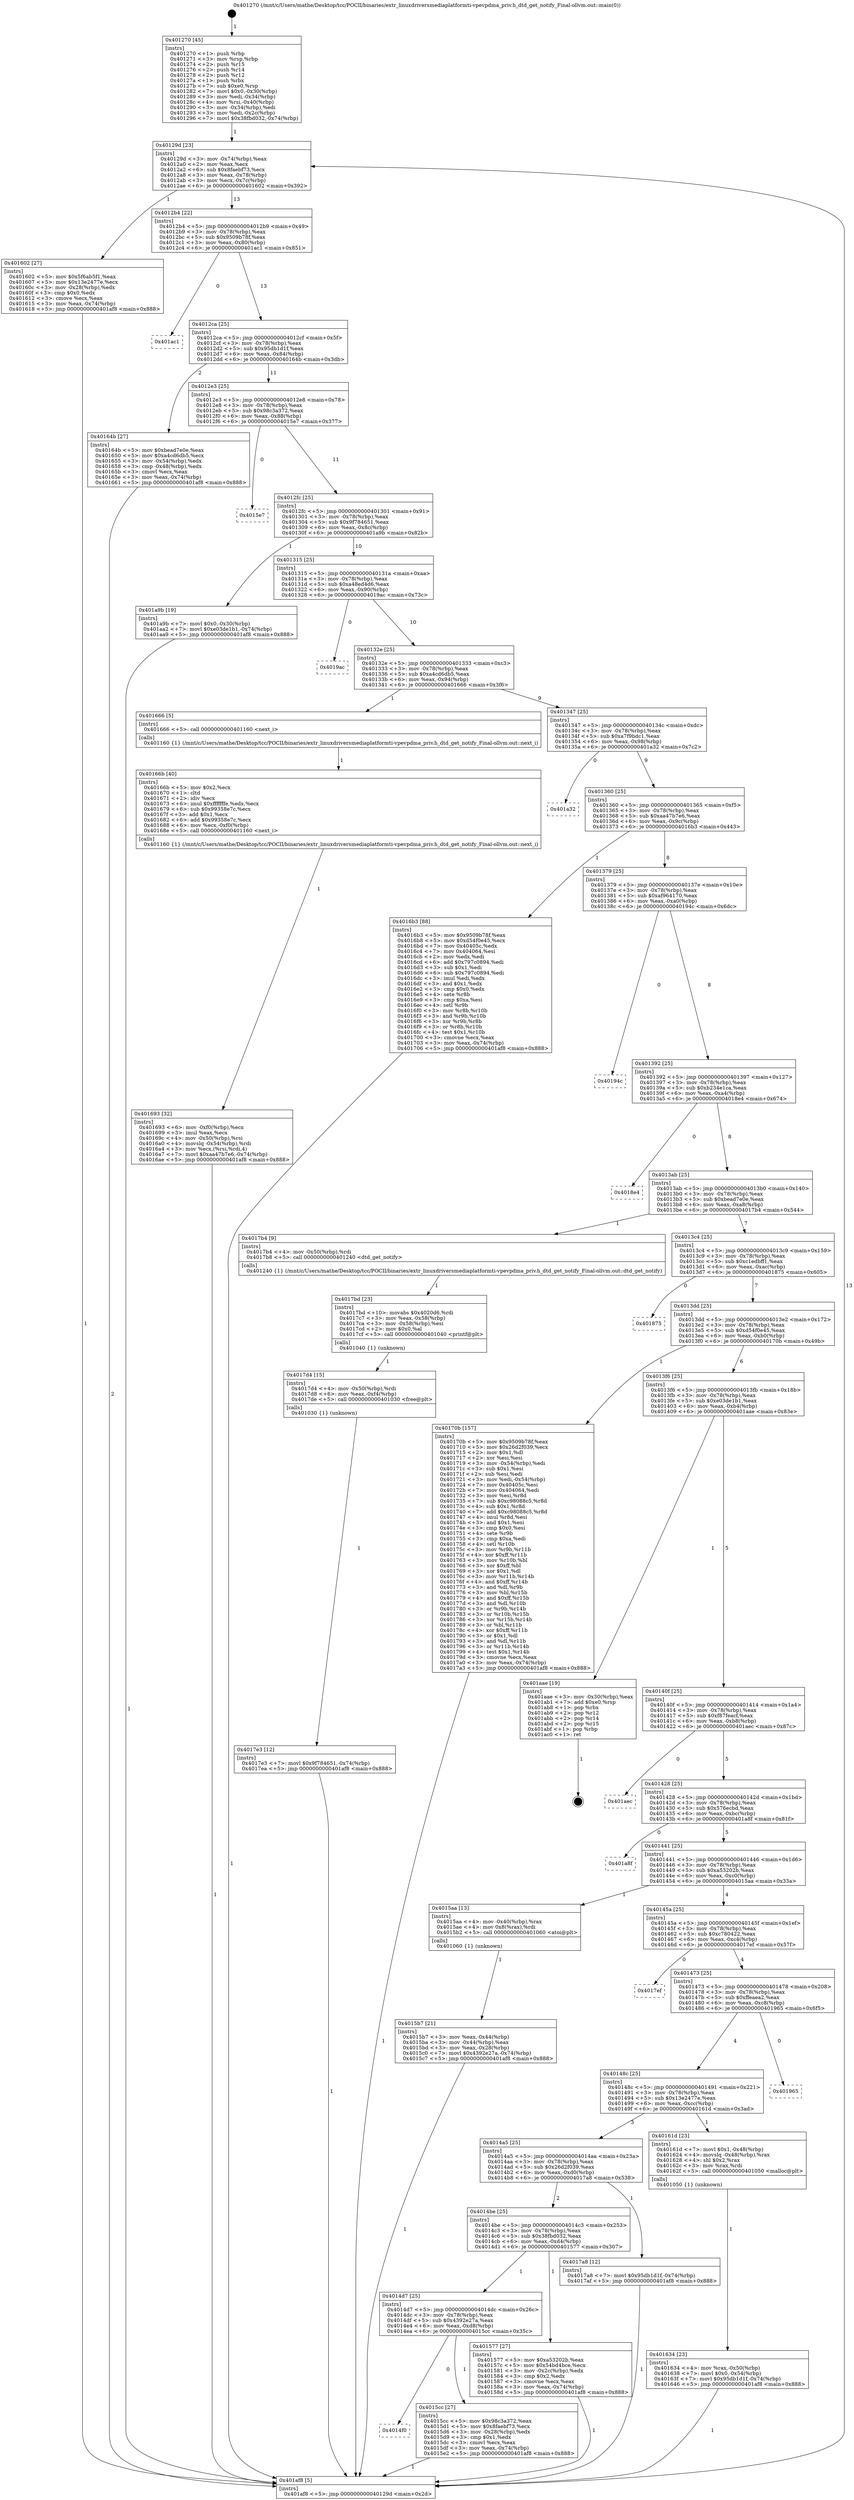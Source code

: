 digraph "0x401270" {
  label = "0x401270 (/mnt/c/Users/mathe/Desktop/tcc/POCII/binaries/extr_linuxdriversmediaplatformti-vpevpdma_priv.h_dtd_get_notify_Final-ollvm.out::main(0))"
  labelloc = "t"
  node[shape=record]

  Entry [label="",width=0.3,height=0.3,shape=circle,fillcolor=black,style=filled]
  "0x40129d" [label="{
     0x40129d [23]\l
     | [instrs]\l
     &nbsp;&nbsp;0x40129d \<+3\>: mov -0x74(%rbp),%eax\l
     &nbsp;&nbsp;0x4012a0 \<+2\>: mov %eax,%ecx\l
     &nbsp;&nbsp;0x4012a2 \<+6\>: sub $0x8faebf73,%ecx\l
     &nbsp;&nbsp;0x4012a8 \<+3\>: mov %eax,-0x78(%rbp)\l
     &nbsp;&nbsp;0x4012ab \<+3\>: mov %ecx,-0x7c(%rbp)\l
     &nbsp;&nbsp;0x4012ae \<+6\>: je 0000000000401602 \<main+0x392\>\l
  }"]
  "0x401602" [label="{
     0x401602 [27]\l
     | [instrs]\l
     &nbsp;&nbsp;0x401602 \<+5\>: mov $0x5f6ab5f1,%eax\l
     &nbsp;&nbsp;0x401607 \<+5\>: mov $0x13e2477e,%ecx\l
     &nbsp;&nbsp;0x40160c \<+3\>: mov -0x28(%rbp),%edx\l
     &nbsp;&nbsp;0x40160f \<+3\>: cmp $0x0,%edx\l
     &nbsp;&nbsp;0x401612 \<+3\>: cmove %ecx,%eax\l
     &nbsp;&nbsp;0x401615 \<+3\>: mov %eax,-0x74(%rbp)\l
     &nbsp;&nbsp;0x401618 \<+5\>: jmp 0000000000401af8 \<main+0x888\>\l
  }"]
  "0x4012b4" [label="{
     0x4012b4 [22]\l
     | [instrs]\l
     &nbsp;&nbsp;0x4012b4 \<+5\>: jmp 00000000004012b9 \<main+0x49\>\l
     &nbsp;&nbsp;0x4012b9 \<+3\>: mov -0x78(%rbp),%eax\l
     &nbsp;&nbsp;0x4012bc \<+5\>: sub $0x9509b78f,%eax\l
     &nbsp;&nbsp;0x4012c1 \<+3\>: mov %eax,-0x80(%rbp)\l
     &nbsp;&nbsp;0x4012c4 \<+6\>: je 0000000000401ac1 \<main+0x851\>\l
  }"]
  Exit [label="",width=0.3,height=0.3,shape=circle,fillcolor=black,style=filled,peripheries=2]
  "0x401ac1" [label="{
     0x401ac1\l
  }", style=dashed]
  "0x4012ca" [label="{
     0x4012ca [25]\l
     | [instrs]\l
     &nbsp;&nbsp;0x4012ca \<+5\>: jmp 00000000004012cf \<main+0x5f\>\l
     &nbsp;&nbsp;0x4012cf \<+3\>: mov -0x78(%rbp),%eax\l
     &nbsp;&nbsp;0x4012d2 \<+5\>: sub $0x95db1d1f,%eax\l
     &nbsp;&nbsp;0x4012d7 \<+6\>: mov %eax,-0x84(%rbp)\l
     &nbsp;&nbsp;0x4012dd \<+6\>: je 000000000040164b \<main+0x3db\>\l
  }"]
  "0x4017e3" [label="{
     0x4017e3 [12]\l
     | [instrs]\l
     &nbsp;&nbsp;0x4017e3 \<+7\>: movl $0x9f784651,-0x74(%rbp)\l
     &nbsp;&nbsp;0x4017ea \<+5\>: jmp 0000000000401af8 \<main+0x888\>\l
  }"]
  "0x40164b" [label="{
     0x40164b [27]\l
     | [instrs]\l
     &nbsp;&nbsp;0x40164b \<+5\>: mov $0xbead7e0e,%eax\l
     &nbsp;&nbsp;0x401650 \<+5\>: mov $0xa4cd6db5,%ecx\l
     &nbsp;&nbsp;0x401655 \<+3\>: mov -0x54(%rbp),%edx\l
     &nbsp;&nbsp;0x401658 \<+3\>: cmp -0x48(%rbp),%edx\l
     &nbsp;&nbsp;0x40165b \<+3\>: cmovl %ecx,%eax\l
     &nbsp;&nbsp;0x40165e \<+3\>: mov %eax,-0x74(%rbp)\l
     &nbsp;&nbsp;0x401661 \<+5\>: jmp 0000000000401af8 \<main+0x888\>\l
  }"]
  "0x4012e3" [label="{
     0x4012e3 [25]\l
     | [instrs]\l
     &nbsp;&nbsp;0x4012e3 \<+5\>: jmp 00000000004012e8 \<main+0x78\>\l
     &nbsp;&nbsp;0x4012e8 \<+3\>: mov -0x78(%rbp),%eax\l
     &nbsp;&nbsp;0x4012eb \<+5\>: sub $0x98c3a372,%eax\l
     &nbsp;&nbsp;0x4012f0 \<+6\>: mov %eax,-0x88(%rbp)\l
     &nbsp;&nbsp;0x4012f6 \<+6\>: je 00000000004015e7 \<main+0x377\>\l
  }"]
  "0x4017d4" [label="{
     0x4017d4 [15]\l
     | [instrs]\l
     &nbsp;&nbsp;0x4017d4 \<+4\>: mov -0x50(%rbp),%rdi\l
     &nbsp;&nbsp;0x4017d8 \<+6\>: mov %eax,-0xf4(%rbp)\l
     &nbsp;&nbsp;0x4017de \<+5\>: call 0000000000401030 \<free@plt\>\l
     | [calls]\l
     &nbsp;&nbsp;0x401030 \{1\} (unknown)\l
  }"]
  "0x4015e7" [label="{
     0x4015e7\l
  }", style=dashed]
  "0x4012fc" [label="{
     0x4012fc [25]\l
     | [instrs]\l
     &nbsp;&nbsp;0x4012fc \<+5\>: jmp 0000000000401301 \<main+0x91\>\l
     &nbsp;&nbsp;0x401301 \<+3\>: mov -0x78(%rbp),%eax\l
     &nbsp;&nbsp;0x401304 \<+5\>: sub $0x9f784651,%eax\l
     &nbsp;&nbsp;0x401309 \<+6\>: mov %eax,-0x8c(%rbp)\l
     &nbsp;&nbsp;0x40130f \<+6\>: je 0000000000401a9b \<main+0x82b\>\l
  }"]
  "0x4017bd" [label="{
     0x4017bd [23]\l
     | [instrs]\l
     &nbsp;&nbsp;0x4017bd \<+10\>: movabs $0x4020d6,%rdi\l
     &nbsp;&nbsp;0x4017c7 \<+3\>: mov %eax,-0x58(%rbp)\l
     &nbsp;&nbsp;0x4017ca \<+3\>: mov -0x58(%rbp),%esi\l
     &nbsp;&nbsp;0x4017cd \<+2\>: mov $0x0,%al\l
     &nbsp;&nbsp;0x4017cf \<+5\>: call 0000000000401040 \<printf@plt\>\l
     | [calls]\l
     &nbsp;&nbsp;0x401040 \{1\} (unknown)\l
  }"]
  "0x401a9b" [label="{
     0x401a9b [19]\l
     | [instrs]\l
     &nbsp;&nbsp;0x401a9b \<+7\>: movl $0x0,-0x30(%rbp)\l
     &nbsp;&nbsp;0x401aa2 \<+7\>: movl $0xe03de1b1,-0x74(%rbp)\l
     &nbsp;&nbsp;0x401aa9 \<+5\>: jmp 0000000000401af8 \<main+0x888\>\l
  }"]
  "0x401315" [label="{
     0x401315 [25]\l
     | [instrs]\l
     &nbsp;&nbsp;0x401315 \<+5\>: jmp 000000000040131a \<main+0xaa\>\l
     &nbsp;&nbsp;0x40131a \<+3\>: mov -0x78(%rbp),%eax\l
     &nbsp;&nbsp;0x40131d \<+5\>: sub $0xa48ed4d6,%eax\l
     &nbsp;&nbsp;0x401322 \<+6\>: mov %eax,-0x90(%rbp)\l
     &nbsp;&nbsp;0x401328 \<+6\>: je 00000000004019ac \<main+0x73c\>\l
  }"]
  "0x401693" [label="{
     0x401693 [32]\l
     | [instrs]\l
     &nbsp;&nbsp;0x401693 \<+6\>: mov -0xf0(%rbp),%ecx\l
     &nbsp;&nbsp;0x401699 \<+3\>: imul %eax,%ecx\l
     &nbsp;&nbsp;0x40169c \<+4\>: mov -0x50(%rbp),%rsi\l
     &nbsp;&nbsp;0x4016a0 \<+4\>: movslq -0x54(%rbp),%rdi\l
     &nbsp;&nbsp;0x4016a4 \<+3\>: mov %ecx,(%rsi,%rdi,4)\l
     &nbsp;&nbsp;0x4016a7 \<+7\>: movl $0xaa47b7e6,-0x74(%rbp)\l
     &nbsp;&nbsp;0x4016ae \<+5\>: jmp 0000000000401af8 \<main+0x888\>\l
  }"]
  "0x4019ac" [label="{
     0x4019ac\l
  }", style=dashed]
  "0x40132e" [label="{
     0x40132e [25]\l
     | [instrs]\l
     &nbsp;&nbsp;0x40132e \<+5\>: jmp 0000000000401333 \<main+0xc3\>\l
     &nbsp;&nbsp;0x401333 \<+3\>: mov -0x78(%rbp),%eax\l
     &nbsp;&nbsp;0x401336 \<+5\>: sub $0xa4cd6db5,%eax\l
     &nbsp;&nbsp;0x40133b \<+6\>: mov %eax,-0x94(%rbp)\l
     &nbsp;&nbsp;0x401341 \<+6\>: je 0000000000401666 \<main+0x3f6\>\l
  }"]
  "0x40166b" [label="{
     0x40166b [40]\l
     | [instrs]\l
     &nbsp;&nbsp;0x40166b \<+5\>: mov $0x2,%ecx\l
     &nbsp;&nbsp;0x401670 \<+1\>: cltd\l
     &nbsp;&nbsp;0x401671 \<+2\>: idiv %ecx\l
     &nbsp;&nbsp;0x401673 \<+6\>: imul $0xfffffffe,%edx,%ecx\l
     &nbsp;&nbsp;0x401679 \<+6\>: sub $0x99358e7c,%ecx\l
     &nbsp;&nbsp;0x40167f \<+3\>: add $0x1,%ecx\l
     &nbsp;&nbsp;0x401682 \<+6\>: add $0x99358e7c,%ecx\l
     &nbsp;&nbsp;0x401688 \<+6\>: mov %ecx,-0xf0(%rbp)\l
     &nbsp;&nbsp;0x40168e \<+5\>: call 0000000000401160 \<next_i\>\l
     | [calls]\l
     &nbsp;&nbsp;0x401160 \{1\} (/mnt/c/Users/mathe/Desktop/tcc/POCII/binaries/extr_linuxdriversmediaplatformti-vpevpdma_priv.h_dtd_get_notify_Final-ollvm.out::next_i)\l
  }"]
  "0x401666" [label="{
     0x401666 [5]\l
     | [instrs]\l
     &nbsp;&nbsp;0x401666 \<+5\>: call 0000000000401160 \<next_i\>\l
     | [calls]\l
     &nbsp;&nbsp;0x401160 \{1\} (/mnt/c/Users/mathe/Desktop/tcc/POCII/binaries/extr_linuxdriversmediaplatformti-vpevpdma_priv.h_dtd_get_notify_Final-ollvm.out::next_i)\l
  }"]
  "0x401347" [label="{
     0x401347 [25]\l
     | [instrs]\l
     &nbsp;&nbsp;0x401347 \<+5\>: jmp 000000000040134c \<main+0xdc\>\l
     &nbsp;&nbsp;0x40134c \<+3\>: mov -0x78(%rbp),%eax\l
     &nbsp;&nbsp;0x40134f \<+5\>: sub $0xa7f9bdc1,%eax\l
     &nbsp;&nbsp;0x401354 \<+6\>: mov %eax,-0x98(%rbp)\l
     &nbsp;&nbsp;0x40135a \<+6\>: je 0000000000401a32 \<main+0x7c2\>\l
  }"]
  "0x401634" [label="{
     0x401634 [23]\l
     | [instrs]\l
     &nbsp;&nbsp;0x401634 \<+4\>: mov %rax,-0x50(%rbp)\l
     &nbsp;&nbsp;0x401638 \<+7\>: movl $0x0,-0x54(%rbp)\l
     &nbsp;&nbsp;0x40163f \<+7\>: movl $0x95db1d1f,-0x74(%rbp)\l
     &nbsp;&nbsp;0x401646 \<+5\>: jmp 0000000000401af8 \<main+0x888\>\l
  }"]
  "0x401a32" [label="{
     0x401a32\l
  }", style=dashed]
  "0x401360" [label="{
     0x401360 [25]\l
     | [instrs]\l
     &nbsp;&nbsp;0x401360 \<+5\>: jmp 0000000000401365 \<main+0xf5\>\l
     &nbsp;&nbsp;0x401365 \<+3\>: mov -0x78(%rbp),%eax\l
     &nbsp;&nbsp;0x401368 \<+5\>: sub $0xaa47b7e6,%eax\l
     &nbsp;&nbsp;0x40136d \<+6\>: mov %eax,-0x9c(%rbp)\l
     &nbsp;&nbsp;0x401373 \<+6\>: je 00000000004016b3 \<main+0x443\>\l
  }"]
  "0x4014f0" [label="{
     0x4014f0\l
  }", style=dashed]
  "0x4016b3" [label="{
     0x4016b3 [88]\l
     | [instrs]\l
     &nbsp;&nbsp;0x4016b3 \<+5\>: mov $0x9509b78f,%eax\l
     &nbsp;&nbsp;0x4016b8 \<+5\>: mov $0xd54f0e45,%ecx\l
     &nbsp;&nbsp;0x4016bd \<+7\>: mov 0x40405c,%edx\l
     &nbsp;&nbsp;0x4016c4 \<+7\>: mov 0x404064,%esi\l
     &nbsp;&nbsp;0x4016cb \<+2\>: mov %edx,%edi\l
     &nbsp;&nbsp;0x4016cd \<+6\>: add $0x797c0894,%edi\l
     &nbsp;&nbsp;0x4016d3 \<+3\>: sub $0x1,%edi\l
     &nbsp;&nbsp;0x4016d6 \<+6\>: sub $0x797c0894,%edi\l
     &nbsp;&nbsp;0x4016dc \<+3\>: imul %edi,%edx\l
     &nbsp;&nbsp;0x4016df \<+3\>: and $0x1,%edx\l
     &nbsp;&nbsp;0x4016e2 \<+3\>: cmp $0x0,%edx\l
     &nbsp;&nbsp;0x4016e5 \<+4\>: sete %r8b\l
     &nbsp;&nbsp;0x4016e9 \<+3\>: cmp $0xa,%esi\l
     &nbsp;&nbsp;0x4016ec \<+4\>: setl %r9b\l
     &nbsp;&nbsp;0x4016f0 \<+3\>: mov %r8b,%r10b\l
     &nbsp;&nbsp;0x4016f3 \<+3\>: and %r9b,%r10b\l
     &nbsp;&nbsp;0x4016f6 \<+3\>: xor %r9b,%r8b\l
     &nbsp;&nbsp;0x4016f9 \<+3\>: or %r8b,%r10b\l
     &nbsp;&nbsp;0x4016fc \<+4\>: test $0x1,%r10b\l
     &nbsp;&nbsp;0x401700 \<+3\>: cmovne %ecx,%eax\l
     &nbsp;&nbsp;0x401703 \<+3\>: mov %eax,-0x74(%rbp)\l
     &nbsp;&nbsp;0x401706 \<+5\>: jmp 0000000000401af8 \<main+0x888\>\l
  }"]
  "0x401379" [label="{
     0x401379 [25]\l
     | [instrs]\l
     &nbsp;&nbsp;0x401379 \<+5\>: jmp 000000000040137e \<main+0x10e\>\l
     &nbsp;&nbsp;0x40137e \<+3\>: mov -0x78(%rbp),%eax\l
     &nbsp;&nbsp;0x401381 \<+5\>: sub $0xaf964170,%eax\l
     &nbsp;&nbsp;0x401386 \<+6\>: mov %eax,-0xa0(%rbp)\l
     &nbsp;&nbsp;0x40138c \<+6\>: je 000000000040194c \<main+0x6dc\>\l
  }"]
  "0x4015cc" [label="{
     0x4015cc [27]\l
     | [instrs]\l
     &nbsp;&nbsp;0x4015cc \<+5\>: mov $0x98c3a372,%eax\l
     &nbsp;&nbsp;0x4015d1 \<+5\>: mov $0x8faebf73,%ecx\l
     &nbsp;&nbsp;0x4015d6 \<+3\>: mov -0x28(%rbp),%edx\l
     &nbsp;&nbsp;0x4015d9 \<+3\>: cmp $0x1,%edx\l
     &nbsp;&nbsp;0x4015dc \<+3\>: cmovl %ecx,%eax\l
     &nbsp;&nbsp;0x4015df \<+3\>: mov %eax,-0x74(%rbp)\l
     &nbsp;&nbsp;0x4015e2 \<+5\>: jmp 0000000000401af8 \<main+0x888\>\l
  }"]
  "0x40194c" [label="{
     0x40194c\l
  }", style=dashed]
  "0x401392" [label="{
     0x401392 [25]\l
     | [instrs]\l
     &nbsp;&nbsp;0x401392 \<+5\>: jmp 0000000000401397 \<main+0x127\>\l
     &nbsp;&nbsp;0x401397 \<+3\>: mov -0x78(%rbp),%eax\l
     &nbsp;&nbsp;0x40139a \<+5\>: sub $0xb234e1ca,%eax\l
     &nbsp;&nbsp;0x40139f \<+6\>: mov %eax,-0xa4(%rbp)\l
     &nbsp;&nbsp;0x4013a5 \<+6\>: je 00000000004018e4 \<main+0x674\>\l
  }"]
  "0x4015b7" [label="{
     0x4015b7 [21]\l
     | [instrs]\l
     &nbsp;&nbsp;0x4015b7 \<+3\>: mov %eax,-0x44(%rbp)\l
     &nbsp;&nbsp;0x4015ba \<+3\>: mov -0x44(%rbp),%eax\l
     &nbsp;&nbsp;0x4015bd \<+3\>: mov %eax,-0x28(%rbp)\l
     &nbsp;&nbsp;0x4015c0 \<+7\>: movl $0x4392e27a,-0x74(%rbp)\l
     &nbsp;&nbsp;0x4015c7 \<+5\>: jmp 0000000000401af8 \<main+0x888\>\l
  }"]
  "0x4018e4" [label="{
     0x4018e4\l
  }", style=dashed]
  "0x4013ab" [label="{
     0x4013ab [25]\l
     | [instrs]\l
     &nbsp;&nbsp;0x4013ab \<+5\>: jmp 00000000004013b0 \<main+0x140\>\l
     &nbsp;&nbsp;0x4013b0 \<+3\>: mov -0x78(%rbp),%eax\l
     &nbsp;&nbsp;0x4013b3 \<+5\>: sub $0xbead7e0e,%eax\l
     &nbsp;&nbsp;0x4013b8 \<+6\>: mov %eax,-0xa8(%rbp)\l
     &nbsp;&nbsp;0x4013be \<+6\>: je 00000000004017b4 \<main+0x544\>\l
  }"]
  "0x401270" [label="{
     0x401270 [45]\l
     | [instrs]\l
     &nbsp;&nbsp;0x401270 \<+1\>: push %rbp\l
     &nbsp;&nbsp;0x401271 \<+3\>: mov %rsp,%rbp\l
     &nbsp;&nbsp;0x401274 \<+2\>: push %r15\l
     &nbsp;&nbsp;0x401276 \<+2\>: push %r14\l
     &nbsp;&nbsp;0x401278 \<+2\>: push %r12\l
     &nbsp;&nbsp;0x40127a \<+1\>: push %rbx\l
     &nbsp;&nbsp;0x40127b \<+7\>: sub $0xe0,%rsp\l
     &nbsp;&nbsp;0x401282 \<+7\>: movl $0x0,-0x30(%rbp)\l
     &nbsp;&nbsp;0x401289 \<+3\>: mov %edi,-0x34(%rbp)\l
     &nbsp;&nbsp;0x40128c \<+4\>: mov %rsi,-0x40(%rbp)\l
     &nbsp;&nbsp;0x401290 \<+3\>: mov -0x34(%rbp),%edi\l
     &nbsp;&nbsp;0x401293 \<+3\>: mov %edi,-0x2c(%rbp)\l
     &nbsp;&nbsp;0x401296 \<+7\>: movl $0x38fbd032,-0x74(%rbp)\l
  }"]
  "0x4017b4" [label="{
     0x4017b4 [9]\l
     | [instrs]\l
     &nbsp;&nbsp;0x4017b4 \<+4\>: mov -0x50(%rbp),%rdi\l
     &nbsp;&nbsp;0x4017b8 \<+5\>: call 0000000000401240 \<dtd_get_notify\>\l
     | [calls]\l
     &nbsp;&nbsp;0x401240 \{1\} (/mnt/c/Users/mathe/Desktop/tcc/POCII/binaries/extr_linuxdriversmediaplatformti-vpevpdma_priv.h_dtd_get_notify_Final-ollvm.out::dtd_get_notify)\l
  }"]
  "0x4013c4" [label="{
     0x4013c4 [25]\l
     | [instrs]\l
     &nbsp;&nbsp;0x4013c4 \<+5\>: jmp 00000000004013c9 \<main+0x159\>\l
     &nbsp;&nbsp;0x4013c9 \<+3\>: mov -0x78(%rbp),%eax\l
     &nbsp;&nbsp;0x4013cc \<+5\>: sub $0xc1edbff1,%eax\l
     &nbsp;&nbsp;0x4013d1 \<+6\>: mov %eax,-0xac(%rbp)\l
     &nbsp;&nbsp;0x4013d7 \<+6\>: je 0000000000401875 \<main+0x605\>\l
  }"]
  "0x401af8" [label="{
     0x401af8 [5]\l
     | [instrs]\l
     &nbsp;&nbsp;0x401af8 \<+5\>: jmp 000000000040129d \<main+0x2d\>\l
  }"]
  "0x401875" [label="{
     0x401875\l
  }", style=dashed]
  "0x4013dd" [label="{
     0x4013dd [25]\l
     | [instrs]\l
     &nbsp;&nbsp;0x4013dd \<+5\>: jmp 00000000004013e2 \<main+0x172\>\l
     &nbsp;&nbsp;0x4013e2 \<+3\>: mov -0x78(%rbp),%eax\l
     &nbsp;&nbsp;0x4013e5 \<+5\>: sub $0xd54f0e45,%eax\l
     &nbsp;&nbsp;0x4013ea \<+6\>: mov %eax,-0xb0(%rbp)\l
     &nbsp;&nbsp;0x4013f0 \<+6\>: je 000000000040170b \<main+0x49b\>\l
  }"]
  "0x4014d7" [label="{
     0x4014d7 [25]\l
     | [instrs]\l
     &nbsp;&nbsp;0x4014d7 \<+5\>: jmp 00000000004014dc \<main+0x26c\>\l
     &nbsp;&nbsp;0x4014dc \<+3\>: mov -0x78(%rbp),%eax\l
     &nbsp;&nbsp;0x4014df \<+5\>: sub $0x4392e27a,%eax\l
     &nbsp;&nbsp;0x4014e4 \<+6\>: mov %eax,-0xd8(%rbp)\l
     &nbsp;&nbsp;0x4014ea \<+6\>: je 00000000004015cc \<main+0x35c\>\l
  }"]
  "0x40170b" [label="{
     0x40170b [157]\l
     | [instrs]\l
     &nbsp;&nbsp;0x40170b \<+5\>: mov $0x9509b78f,%eax\l
     &nbsp;&nbsp;0x401710 \<+5\>: mov $0x26d2f039,%ecx\l
     &nbsp;&nbsp;0x401715 \<+2\>: mov $0x1,%dl\l
     &nbsp;&nbsp;0x401717 \<+2\>: xor %esi,%esi\l
     &nbsp;&nbsp;0x401719 \<+3\>: mov -0x54(%rbp),%edi\l
     &nbsp;&nbsp;0x40171c \<+3\>: sub $0x1,%esi\l
     &nbsp;&nbsp;0x40171f \<+2\>: sub %esi,%edi\l
     &nbsp;&nbsp;0x401721 \<+3\>: mov %edi,-0x54(%rbp)\l
     &nbsp;&nbsp;0x401724 \<+7\>: mov 0x40405c,%esi\l
     &nbsp;&nbsp;0x40172b \<+7\>: mov 0x404064,%edi\l
     &nbsp;&nbsp;0x401732 \<+3\>: mov %esi,%r8d\l
     &nbsp;&nbsp;0x401735 \<+7\>: sub $0xc98088c5,%r8d\l
     &nbsp;&nbsp;0x40173c \<+4\>: sub $0x1,%r8d\l
     &nbsp;&nbsp;0x401740 \<+7\>: add $0xc98088c5,%r8d\l
     &nbsp;&nbsp;0x401747 \<+4\>: imul %r8d,%esi\l
     &nbsp;&nbsp;0x40174b \<+3\>: and $0x1,%esi\l
     &nbsp;&nbsp;0x40174e \<+3\>: cmp $0x0,%esi\l
     &nbsp;&nbsp;0x401751 \<+4\>: sete %r9b\l
     &nbsp;&nbsp;0x401755 \<+3\>: cmp $0xa,%edi\l
     &nbsp;&nbsp;0x401758 \<+4\>: setl %r10b\l
     &nbsp;&nbsp;0x40175c \<+3\>: mov %r9b,%r11b\l
     &nbsp;&nbsp;0x40175f \<+4\>: xor $0xff,%r11b\l
     &nbsp;&nbsp;0x401763 \<+3\>: mov %r10b,%bl\l
     &nbsp;&nbsp;0x401766 \<+3\>: xor $0xff,%bl\l
     &nbsp;&nbsp;0x401769 \<+3\>: xor $0x1,%dl\l
     &nbsp;&nbsp;0x40176c \<+3\>: mov %r11b,%r14b\l
     &nbsp;&nbsp;0x40176f \<+4\>: and $0xff,%r14b\l
     &nbsp;&nbsp;0x401773 \<+3\>: and %dl,%r9b\l
     &nbsp;&nbsp;0x401776 \<+3\>: mov %bl,%r15b\l
     &nbsp;&nbsp;0x401779 \<+4\>: and $0xff,%r15b\l
     &nbsp;&nbsp;0x40177d \<+3\>: and %dl,%r10b\l
     &nbsp;&nbsp;0x401780 \<+3\>: or %r9b,%r14b\l
     &nbsp;&nbsp;0x401783 \<+3\>: or %r10b,%r15b\l
     &nbsp;&nbsp;0x401786 \<+3\>: xor %r15b,%r14b\l
     &nbsp;&nbsp;0x401789 \<+3\>: or %bl,%r11b\l
     &nbsp;&nbsp;0x40178c \<+4\>: xor $0xff,%r11b\l
     &nbsp;&nbsp;0x401790 \<+3\>: or $0x1,%dl\l
     &nbsp;&nbsp;0x401793 \<+3\>: and %dl,%r11b\l
     &nbsp;&nbsp;0x401796 \<+3\>: or %r11b,%r14b\l
     &nbsp;&nbsp;0x401799 \<+4\>: test $0x1,%r14b\l
     &nbsp;&nbsp;0x40179d \<+3\>: cmovne %ecx,%eax\l
     &nbsp;&nbsp;0x4017a0 \<+3\>: mov %eax,-0x74(%rbp)\l
     &nbsp;&nbsp;0x4017a3 \<+5\>: jmp 0000000000401af8 \<main+0x888\>\l
  }"]
  "0x4013f6" [label="{
     0x4013f6 [25]\l
     | [instrs]\l
     &nbsp;&nbsp;0x4013f6 \<+5\>: jmp 00000000004013fb \<main+0x18b\>\l
     &nbsp;&nbsp;0x4013fb \<+3\>: mov -0x78(%rbp),%eax\l
     &nbsp;&nbsp;0x4013fe \<+5\>: sub $0xe03de1b1,%eax\l
     &nbsp;&nbsp;0x401403 \<+6\>: mov %eax,-0xb4(%rbp)\l
     &nbsp;&nbsp;0x401409 \<+6\>: je 0000000000401aae \<main+0x83e\>\l
  }"]
  "0x401577" [label="{
     0x401577 [27]\l
     | [instrs]\l
     &nbsp;&nbsp;0x401577 \<+5\>: mov $0xa53202b,%eax\l
     &nbsp;&nbsp;0x40157c \<+5\>: mov $0x54bd4bce,%ecx\l
     &nbsp;&nbsp;0x401581 \<+3\>: mov -0x2c(%rbp),%edx\l
     &nbsp;&nbsp;0x401584 \<+3\>: cmp $0x2,%edx\l
     &nbsp;&nbsp;0x401587 \<+3\>: cmovne %ecx,%eax\l
     &nbsp;&nbsp;0x40158a \<+3\>: mov %eax,-0x74(%rbp)\l
     &nbsp;&nbsp;0x40158d \<+5\>: jmp 0000000000401af8 \<main+0x888\>\l
  }"]
  "0x401aae" [label="{
     0x401aae [19]\l
     | [instrs]\l
     &nbsp;&nbsp;0x401aae \<+3\>: mov -0x30(%rbp),%eax\l
     &nbsp;&nbsp;0x401ab1 \<+7\>: add $0xe0,%rsp\l
     &nbsp;&nbsp;0x401ab8 \<+1\>: pop %rbx\l
     &nbsp;&nbsp;0x401ab9 \<+2\>: pop %r12\l
     &nbsp;&nbsp;0x401abb \<+2\>: pop %r14\l
     &nbsp;&nbsp;0x401abd \<+2\>: pop %r15\l
     &nbsp;&nbsp;0x401abf \<+1\>: pop %rbp\l
     &nbsp;&nbsp;0x401ac0 \<+1\>: ret\l
  }"]
  "0x40140f" [label="{
     0x40140f [25]\l
     | [instrs]\l
     &nbsp;&nbsp;0x40140f \<+5\>: jmp 0000000000401414 \<main+0x1a4\>\l
     &nbsp;&nbsp;0x401414 \<+3\>: mov -0x78(%rbp),%eax\l
     &nbsp;&nbsp;0x401417 \<+5\>: sub $0xf87feacf,%eax\l
     &nbsp;&nbsp;0x40141c \<+6\>: mov %eax,-0xb8(%rbp)\l
     &nbsp;&nbsp;0x401422 \<+6\>: je 0000000000401aec \<main+0x87c\>\l
  }"]
  "0x4014be" [label="{
     0x4014be [25]\l
     | [instrs]\l
     &nbsp;&nbsp;0x4014be \<+5\>: jmp 00000000004014c3 \<main+0x253\>\l
     &nbsp;&nbsp;0x4014c3 \<+3\>: mov -0x78(%rbp),%eax\l
     &nbsp;&nbsp;0x4014c6 \<+5\>: sub $0x38fbd032,%eax\l
     &nbsp;&nbsp;0x4014cb \<+6\>: mov %eax,-0xd4(%rbp)\l
     &nbsp;&nbsp;0x4014d1 \<+6\>: je 0000000000401577 \<main+0x307\>\l
  }"]
  "0x401aec" [label="{
     0x401aec\l
  }", style=dashed]
  "0x401428" [label="{
     0x401428 [25]\l
     | [instrs]\l
     &nbsp;&nbsp;0x401428 \<+5\>: jmp 000000000040142d \<main+0x1bd\>\l
     &nbsp;&nbsp;0x40142d \<+3\>: mov -0x78(%rbp),%eax\l
     &nbsp;&nbsp;0x401430 \<+5\>: sub $0x576ecbd,%eax\l
     &nbsp;&nbsp;0x401435 \<+6\>: mov %eax,-0xbc(%rbp)\l
     &nbsp;&nbsp;0x40143b \<+6\>: je 0000000000401a8f \<main+0x81f\>\l
  }"]
  "0x4017a8" [label="{
     0x4017a8 [12]\l
     | [instrs]\l
     &nbsp;&nbsp;0x4017a8 \<+7\>: movl $0x95db1d1f,-0x74(%rbp)\l
     &nbsp;&nbsp;0x4017af \<+5\>: jmp 0000000000401af8 \<main+0x888\>\l
  }"]
  "0x401a8f" [label="{
     0x401a8f\l
  }", style=dashed]
  "0x401441" [label="{
     0x401441 [25]\l
     | [instrs]\l
     &nbsp;&nbsp;0x401441 \<+5\>: jmp 0000000000401446 \<main+0x1d6\>\l
     &nbsp;&nbsp;0x401446 \<+3\>: mov -0x78(%rbp),%eax\l
     &nbsp;&nbsp;0x401449 \<+5\>: sub $0xa53202b,%eax\l
     &nbsp;&nbsp;0x40144e \<+6\>: mov %eax,-0xc0(%rbp)\l
     &nbsp;&nbsp;0x401454 \<+6\>: je 00000000004015aa \<main+0x33a\>\l
  }"]
  "0x4014a5" [label="{
     0x4014a5 [25]\l
     | [instrs]\l
     &nbsp;&nbsp;0x4014a5 \<+5\>: jmp 00000000004014aa \<main+0x23a\>\l
     &nbsp;&nbsp;0x4014aa \<+3\>: mov -0x78(%rbp),%eax\l
     &nbsp;&nbsp;0x4014ad \<+5\>: sub $0x26d2f039,%eax\l
     &nbsp;&nbsp;0x4014b2 \<+6\>: mov %eax,-0xd0(%rbp)\l
     &nbsp;&nbsp;0x4014b8 \<+6\>: je 00000000004017a8 \<main+0x538\>\l
  }"]
  "0x4015aa" [label="{
     0x4015aa [13]\l
     | [instrs]\l
     &nbsp;&nbsp;0x4015aa \<+4\>: mov -0x40(%rbp),%rax\l
     &nbsp;&nbsp;0x4015ae \<+4\>: mov 0x8(%rax),%rdi\l
     &nbsp;&nbsp;0x4015b2 \<+5\>: call 0000000000401060 \<atoi@plt\>\l
     | [calls]\l
     &nbsp;&nbsp;0x401060 \{1\} (unknown)\l
  }"]
  "0x40145a" [label="{
     0x40145a [25]\l
     | [instrs]\l
     &nbsp;&nbsp;0x40145a \<+5\>: jmp 000000000040145f \<main+0x1ef\>\l
     &nbsp;&nbsp;0x40145f \<+3\>: mov -0x78(%rbp),%eax\l
     &nbsp;&nbsp;0x401462 \<+5\>: sub $0xc780422,%eax\l
     &nbsp;&nbsp;0x401467 \<+6\>: mov %eax,-0xc4(%rbp)\l
     &nbsp;&nbsp;0x40146d \<+6\>: je 00000000004017ef \<main+0x57f\>\l
  }"]
  "0x40161d" [label="{
     0x40161d [23]\l
     | [instrs]\l
     &nbsp;&nbsp;0x40161d \<+7\>: movl $0x1,-0x48(%rbp)\l
     &nbsp;&nbsp;0x401624 \<+4\>: movslq -0x48(%rbp),%rax\l
     &nbsp;&nbsp;0x401628 \<+4\>: shl $0x2,%rax\l
     &nbsp;&nbsp;0x40162c \<+3\>: mov %rax,%rdi\l
     &nbsp;&nbsp;0x40162f \<+5\>: call 0000000000401050 \<malloc@plt\>\l
     | [calls]\l
     &nbsp;&nbsp;0x401050 \{1\} (unknown)\l
  }"]
  "0x4017ef" [label="{
     0x4017ef\l
  }", style=dashed]
  "0x401473" [label="{
     0x401473 [25]\l
     | [instrs]\l
     &nbsp;&nbsp;0x401473 \<+5\>: jmp 0000000000401478 \<main+0x208\>\l
     &nbsp;&nbsp;0x401478 \<+3\>: mov -0x78(%rbp),%eax\l
     &nbsp;&nbsp;0x40147b \<+5\>: sub $0xffeaea2,%eax\l
     &nbsp;&nbsp;0x401480 \<+6\>: mov %eax,-0xc8(%rbp)\l
     &nbsp;&nbsp;0x401486 \<+6\>: je 0000000000401965 \<main+0x6f5\>\l
  }"]
  "0x40148c" [label="{
     0x40148c [25]\l
     | [instrs]\l
     &nbsp;&nbsp;0x40148c \<+5\>: jmp 0000000000401491 \<main+0x221\>\l
     &nbsp;&nbsp;0x401491 \<+3\>: mov -0x78(%rbp),%eax\l
     &nbsp;&nbsp;0x401494 \<+5\>: sub $0x13e2477e,%eax\l
     &nbsp;&nbsp;0x401499 \<+6\>: mov %eax,-0xcc(%rbp)\l
     &nbsp;&nbsp;0x40149f \<+6\>: je 000000000040161d \<main+0x3ad\>\l
  }"]
  "0x401965" [label="{
     0x401965\l
  }", style=dashed]
  Entry -> "0x401270" [label=" 1"]
  "0x40129d" -> "0x401602" [label=" 1"]
  "0x40129d" -> "0x4012b4" [label=" 13"]
  "0x401aae" -> Exit [label=" 1"]
  "0x4012b4" -> "0x401ac1" [label=" 0"]
  "0x4012b4" -> "0x4012ca" [label=" 13"]
  "0x401a9b" -> "0x401af8" [label=" 1"]
  "0x4012ca" -> "0x40164b" [label=" 2"]
  "0x4012ca" -> "0x4012e3" [label=" 11"]
  "0x4017e3" -> "0x401af8" [label=" 1"]
  "0x4012e3" -> "0x4015e7" [label=" 0"]
  "0x4012e3" -> "0x4012fc" [label=" 11"]
  "0x4017d4" -> "0x4017e3" [label=" 1"]
  "0x4012fc" -> "0x401a9b" [label=" 1"]
  "0x4012fc" -> "0x401315" [label=" 10"]
  "0x4017bd" -> "0x4017d4" [label=" 1"]
  "0x401315" -> "0x4019ac" [label=" 0"]
  "0x401315" -> "0x40132e" [label=" 10"]
  "0x4017b4" -> "0x4017bd" [label=" 1"]
  "0x40132e" -> "0x401666" [label=" 1"]
  "0x40132e" -> "0x401347" [label=" 9"]
  "0x4017a8" -> "0x401af8" [label=" 1"]
  "0x401347" -> "0x401a32" [label=" 0"]
  "0x401347" -> "0x401360" [label=" 9"]
  "0x40170b" -> "0x401af8" [label=" 1"]
  "0x401360" -> "0x4016b3" [label=" 1"]
  "0x401360" -> "0x401379" [label=" 8"]
  "0x4016b3" -> "0x401af8" [label=" 1"]
  "0x401379" -> "0x40194c" [label=" 0"]
  "0x401379" -> "0x401392" [label=" 8"]
  "0x401693" -> "0x401af8" [label=" 1"]
  "0x401392" -> "0x4018e4" [label=" 0"]
  "0x401392" -> "0x4013ab" [label=" 8"]
  "0x401666" -> "0x40166b" [label=" 1"]
  "0x4013ab" -> "0x4017b4" [label=" 1"]
  "0x4013ab" -> "0x4013c4" [label=" 7"]
  "0x40164b" -> "0x401af8" [label=" 2"]
  "0x4013c4" -> "0x401875" [label=" 0"]
  "0x4013c4" -> "0x4013dd" [label=" 7"]
  "0x401634" -> "0x401af8" [label=" 1"]
  "0x4013dd" -> "0x40170b" [label=" 1"]
  "0x4013dd" -> "0x4013f6" [label=" 6"]
  "0x40161d" -> "0x401634" [label=" 1"]
  "0x4013f6" -> "0x401aae" [label=" 1"]
  "0x4013f6" -> "0x40140f" [label=" 5"]
  "0x401602" -> "0x401af8" [label=" 1"]
  "0x40140f" -> "0x401aec" [label=" 0"]
  "0x40140f" -> "0x401428" [label=" 5"]
  "0x4014d7" -> "0x4014f0" [label=" 0"]
  "0x401428" -> "0x401a8f" [label=" 0"]
  "0x401428" -> "0x401441" [label=" 5"]
  "0x4014d7" -> "0x4015cc" [label=" 1"]
  "0x401441" -> "0x4015aa" [label=" 1"]
  "0x401441" -> "0x40145a" [label=" 4"]
  "0x4015b7" -> "0x401af8" [label=" 1"]
  "0x40145a" -> "0x4017ef" [label=" 0"]
  "0x40145a" -> "0x401473" [label=" 4"]
  "0x4015aa" -> "0x4015b7" [label=" 1"]
  "0x401473" -> "0x401965" [label=" 0"]
  "0x401473" -> "0x40148c" [label=" 4"]
  "0x401af8" -> "0x40129d" [label=" 13"]
  "0x40148c" -> "0x40161d" [label=" 1"]
  "0x40148c" -> "0x4014a5" [label=" 3"]
  "0x40166b" -> "0x401693" [label=" 1"]
  "0x4014a5" -> "0x4017a8" [label=" 1"]
  "0x4014a5" -> "0x4014be" [label=" 2"]
  "0x4015cc" -> "0x401af8" [label=" 1"]
  "0x4014be" -> "0x401577" [label=" 1"]
  "0x4014be" -> "0x4014d7" [label=" 1"]
  "0x401577" -> "0x401af8" [label=" 1"]
  "0x401270" -> "0x40129d" [label=" 1"]
}
